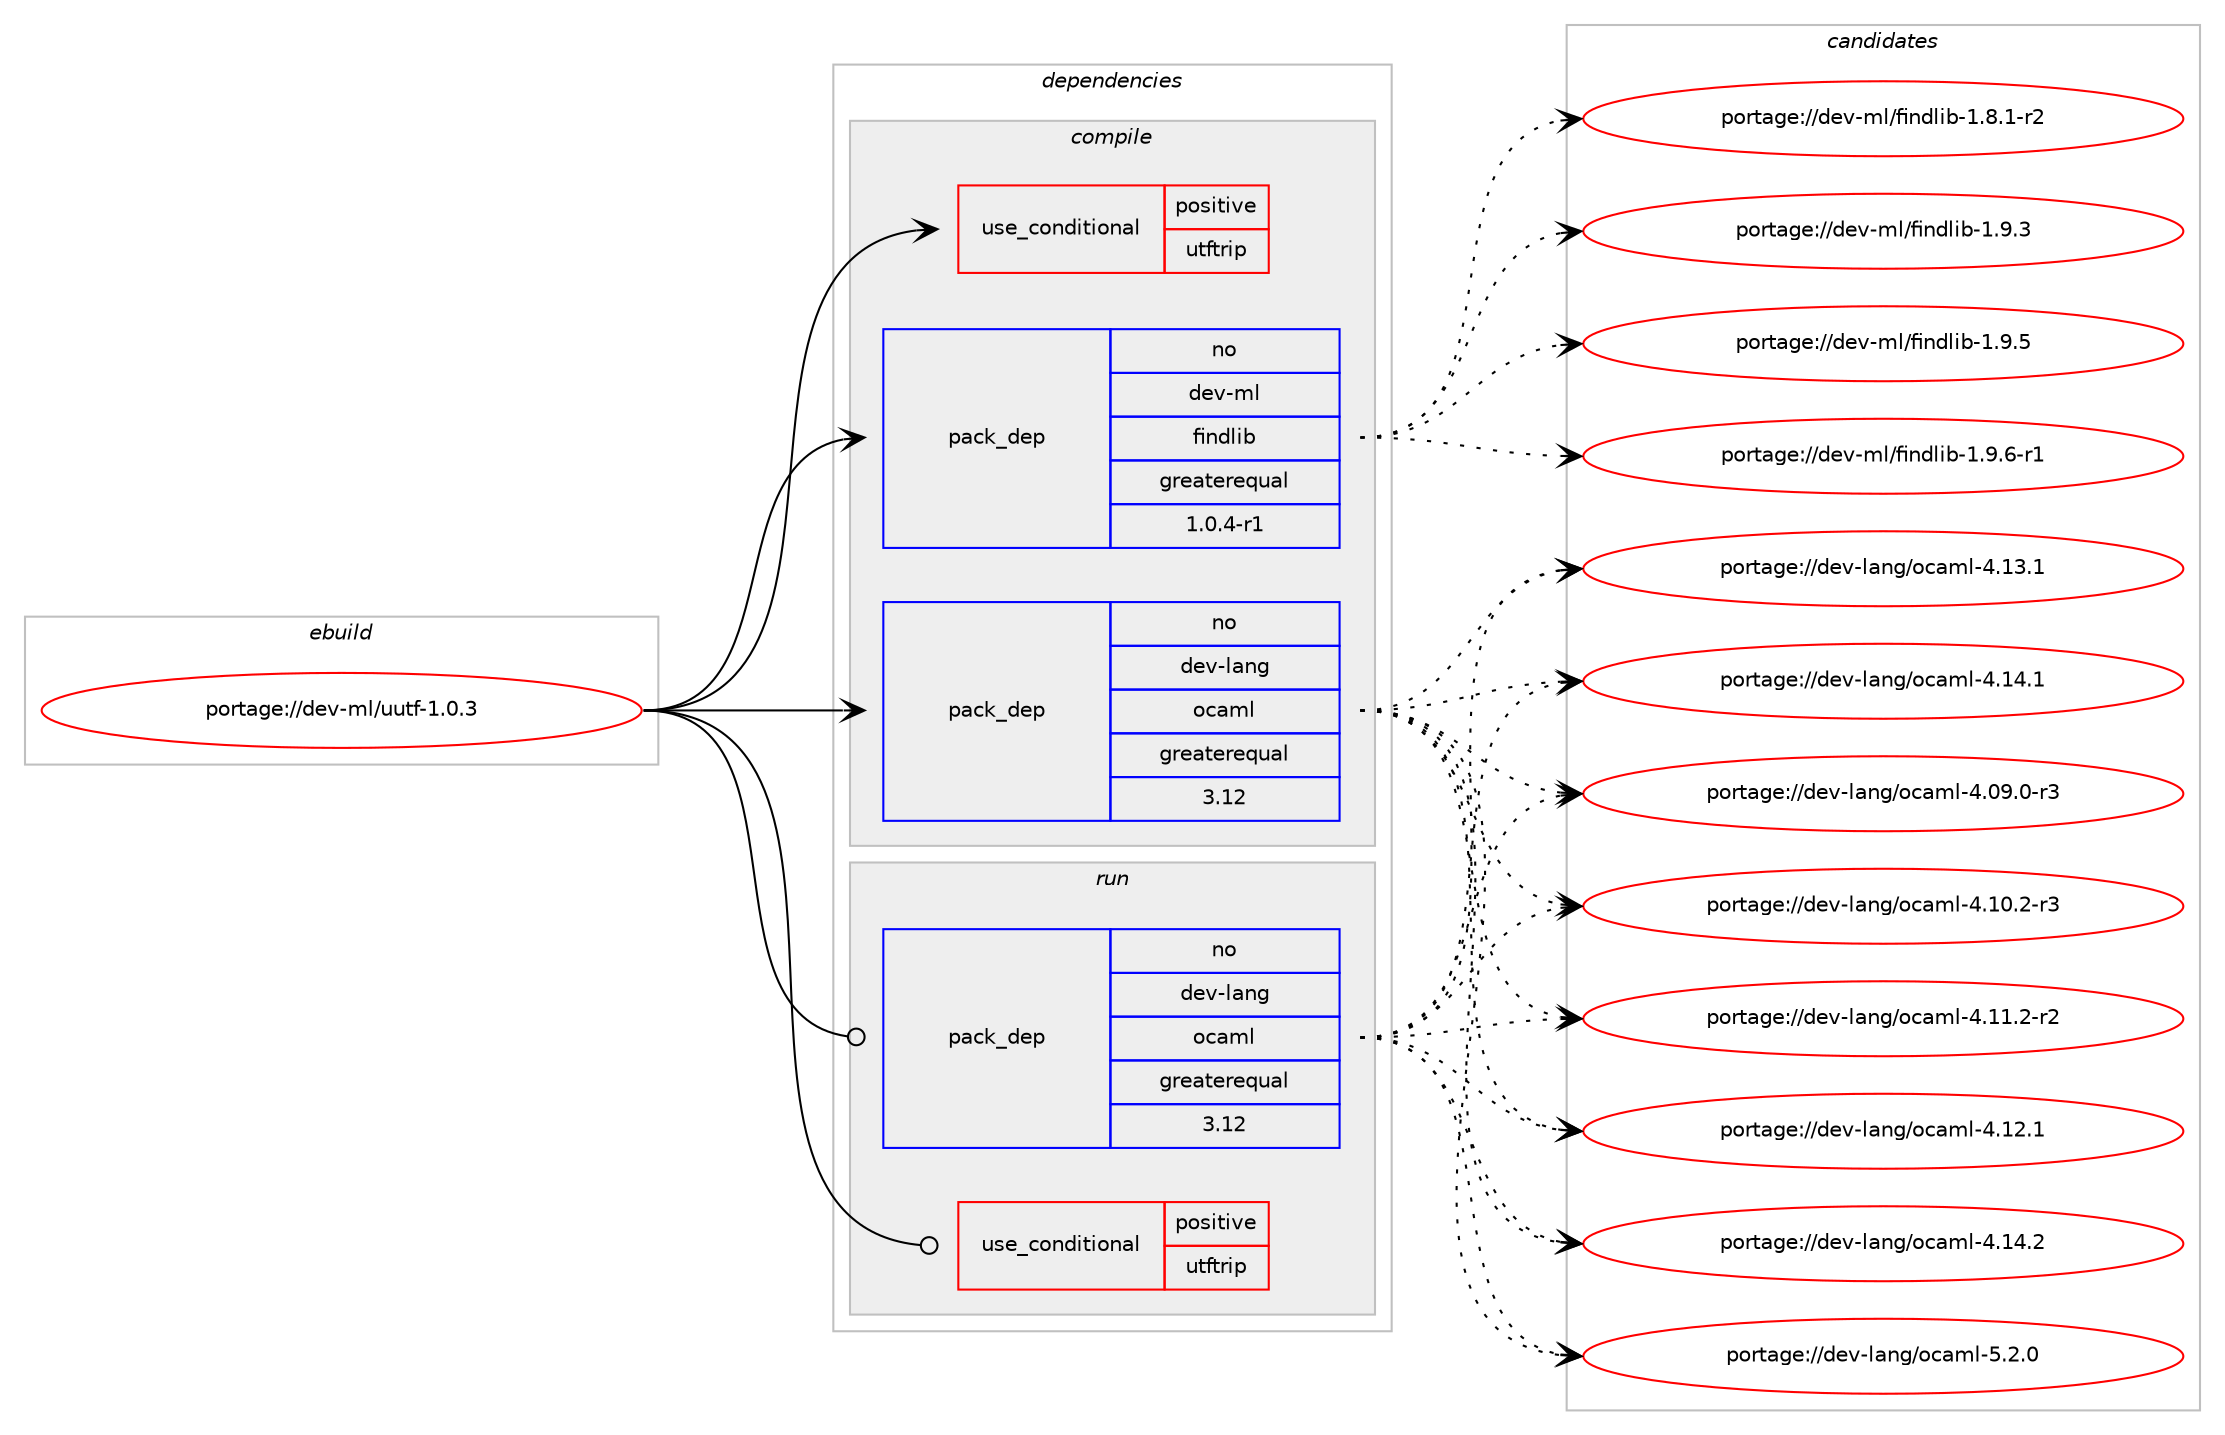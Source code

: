 digraph prolog {

# *************
# Graph options
# *************

newrank=true;
concentrate=true;
compound=true;
graph [rankdir=LR,fontname=Helvetica,fontsize=10,ranksep=1.5];#, ranksep=2.5, nodesep=0.2];
edge  [arrowhead=vee];
node  [fontname=Helvetica,fontsize=10];

# **********
# The ebuild
# **********

subgraph cluster_leftcol {
color=gray;
rank=same;
label=<<i>ebuild</i>>;
id [label="portage://dev-ml/uutf-1.0.3", color=red, width=4, href="../dev-ml/uutf-1.0.3.svg"];
}

# ****************
# The dependencies
# ****************

subgraph cluster_midcol {
color=gray;
label=<<i>dependencies</i>>;
subgraph cluster_compile {
fillcolor="#eeeeee";
style=filled;
label=<<i>compile</i>>;
subgraph cond28885 {
dependency62851 [label=<<TABLE BORDER="0" CELLBORDER="1" CELLSPACING="0" CELLPADDING="4"><TR><TD ROWSPAN="3" CELLPADDING="10">use_conditional</TD></TR><TR><TD>positive</TD></TR><TR><TD>utftrip</TD></TR></TABLE>>, shape=none, color=red];
# *** BEGIN UNKNOWN DEPENDENCY TYPE (TODO) ***
# dependency62851 -> package_dependency(portage://dev-ml/uutf-1.0.3,install,no,dev-ml,cmdliner,none,[,,],any_same_slot,[use(optenable(ocamlopt),none)])
# *** END UNKNOWN DEPENDENCY TYPE (TODO) ***

}
id:e -> dependency62851:w [weight=20,style="solid",arrowhead="vee"];
subgraph pack32800 {
dependency62852 [label=<<TABLE BORDER="0" CELLBORDER="1" CELLSPACING="0" CELLPADDING="4" WIDTH="220"><TR><TD ROWSPAN="6" CELLPADDING="30">pack_dep</TD></TR><TR><TD WIDTH="110">no</TD></TR><TR><TD>dev-lang</TD></TR><TR><TD>ocaml</TD></TR><TR><TD>greaterequal</TD></TR><TR><TD>3.12</TD></TR></TABLE>>, shape=none, color=blue];
}
id:e -> dependency62852:w [weight=20,style="solid",arrowhead="vee"];
subgraph pack32801 {
dependency62853 [label=<<TABLE BORDER="0" CELLBORDER="1" CELLSPACING="0" CELLPADDING="4" WIDTH="220"><TR><TD ROWSPAN="6" CELLPADDING="30">pack_dep</TD></TR><TR><TD WIDTH="110">no</TD></TR><TR><TD>dev-ml</TD></TR><TR><TD>findlib</TD></TR><TR><TD>greaterequal</TD></TR><TR><TD>1.0.4-r1</TD></TR></TABLE>>, shape=none, color=blue];
}
id:e -> dependency62853:w [weight=20,style="solid",arrowhead="vee"];
# *** BEGIN UNKNOWN DEPENDENCY TYPE (TODO) ***
# id -> package_dependency(portage://dev-ml/uutf-1.0.3,install,no,dev-ml,uchar,none,[,,],any_same_slot,[])
# *** END UNKNOWN DEPENDENCY TYPE (TODO) ***

}
subgraph cluster_compileandrun {
fillcolor="#eeeeee";
style=filled;
label=<<i>compile and run</i>>;
}
subgraph cluster_run {
fillcolor="#eeeeee";
style=filled;
label=<<i>run</i>>;
subgraph cond28886 {
dependency62854 [label=<<TABLE BORDER="0" CELLBORDER="1" CELLSPACING="0" CELLPADDING="4"><TR><TD ROWSPAN="3" CELLPADDING="10">use_conditional</TD></TR><TR><TD>positive</TD></TR><TR><TD>utftrip</TD></TR></TABLE>>, shape=none, color=red];
# *** BEGIN UNKNOWN DEPENDENCY TYPE (TODO) ***
# dependency62854 -> package_dependency(portage://dev-ml/uutf-1.0.3,run,no,dev-ml,cmdliner,none,[,,],any_same_slot,[use(optenable(ocamlopt),none)])
# *** END UNKNOWN DEPENDENCY TYPE (TODO) ***

}
id:e -> dependency62854:w [weight=20,style="solid",arrowhead="odot"];
subgraph pack32802 {
dependency62855 [label=<<TABLE BORDER="0" CELLBORDER="1" CELLSPACING="0" CELLPADDING="4" WIDTH="220"><TR><TD ROWSPAN="6" CELLPADDING="30">pack_dep</TD></TR><TR><TD WIDTH="110">no</TD></TR><TR><TD>dev-lang</TD></TR><TR><TD>ocaml</TD></TR><TR><TD>greaterequal</TD></TR><TR><TD>3.12</TD></TR></TABLE>>, shape=none, color=blue];
}
id:e -> dependency62855:w [weight=20,style="solid",arrowhead="odot"];
# *** BEGIN UNKNOWN DEPENDENCY TYPE (TODO) ***
# id -> package_dependency(portage://dev-ml/uutf-1.0.3,run,no,dev-lang,ocaml,none,[,,],any_same_slot,[use(optenable(ocamlopt),none)])
# *** END UNKNOWN DEPENDENCY TYPE (TODO) ***

# *** BEGIN UNKNOWN DEPENDENCY TYPE (TODO) ***
# id -> package_dependency(portage://dev-ml/uutf-1.0.3,run,no,dev-ml,uchar,none,[,,],any_same_slot,[])
# *** END UNKNOWN DEPENDENCY TYPE (TODO) ***

}
}

# **************
# The candidates
# **************

subgraph cluster_choices {
rank=same;
color=gray;
label=<<i>candidates</i>>;

subgraph choice32800 {
color=black;
nodesep=1;
choice1001011184510897110103471119997109108455246485746484511451 [label="portage://dev-lang/ocaml-4.09.0-r3", color=red, width=4,href="../dev-lang/ocaml-4.09.0-r3.svg"];
choice1001011184510897110103471119997109108455246494846504511451 [label="portage://dev-lang/ocaml-4.10.2-r3", color=red, width=4,href="../dev-lang/ocaml-4.10.2-r3.svg"];
choice1001011184510897110103471119997109108455246494946504511450 [label="portage://dev-lang/ocaml-4.11.2-r2", color=red, width=4,href="../dev-lang/ocaml-4.11.2-r2.svg"];
choice100101118451089711010347111999710910845524649504649 [label="portage://dev-lang/ocaml-4.12.1", color=red, width=4,href="../dev-lang/ocaml-4.12.1.svg"];
choice100101118451089711010347111999710910845524649514649 [label="portage://dev-lang/ocaml-4.13.1", color=red, width=4,href="../dev-lang/ocaml-4.13.1.svg"];
choice100101118451089711010347111999710910845524649524649 [label="portage://dev-lang/ocaml-4.14.1", color=red, width=4,href="../dev-lang/ocaml-4.14.1.svg"];
choice100101118451089711010347111999710910845524649524650 [label="portage://dev-lang/ocaml-4.14.2", color=red, width=4,href="../dev-lang/ocaml-4.14.2.svg"];
choice1001011184510897110103471119997109108455346504648 [label="portage://dev-lang/ocaml-5.2.0", color=red, width=4,href="../dev-lang/ocaml-5.2.0.svg"];
dependency62852:e -> choice1001011184510897110103471119997109108455246485746484511451:w [style=dotted,weight="100"];
dependency62852:e -> choice1001011184510897110103471119997109108455246494846504511451:w [style=dotted,weight="100"];
dependency62852:e -> choice1001011184510897110103471119997109108455246494946504511450:w [style=dotted,weight="100"];
dependency62852:e -> choice100101118451089711010347111999710910845524649504649:w [style=dotted,weight="100"];
dependency62852:e -> choice100101118451089711010347111999710910845524649514649:w [style=dotted,weight="100"];
dependency62852:e -> choice100101118451089711010347111999710910845524649524649:w [style=dotted,weight="100"];
dependency62852:e -> choice100101118451089711010347111999710910845524649524650:w [style=dotted,weight="100"];
dependency62852:e -> choice1001011184510897110103471119997109108455346504648:w [style=dotted,weight="100"];
}
subgraph choice32801 {
color=black;
nodesep=1;
choice1001011184510910847102105110100108105984549465646494511450 [label="portage://dev-ml/findlib-1.8.1-r2", color=red, width=4,href="../dev-ml/findlib-1.8.1-r2.svg"];
choice100101118451091084710210511010010810598454946574651 [label="portage://dev-ml/findlib-1.9.3", color=red, width=4,href="../dev-ml/findlib-1.9.3.svg"];
choice100101118451091084710210511010010810598454946574653 [label="portage://dev-ml/findlib-1.9.5", color=red, width=4,href="../dev-ml/findlib-1.9.5.svg"];
choice1001011184510910847102105110100108105984549465746544511449 [label="portage://dev-ml/findlib-1.9.6-r1", color=red, width=4,href="../dev-ml/findlib-1.9.6-r1.svg"];
dependency62853:e -> choice1001011184510910847102105110100108105984549465646494511450:w [style=dotted,weight="100"];
dependency62853:e -> choice100101118451091084710210511010010810598454946574651:w [style=dotted,weight="100"];
dependency62853:e -> choice100101118451091084710210511010010810598454946574653:w [style=dotted,weight="100"];
dependency62853:e -> choice1001011184510910847102105110100108105984549465746544511449:w [style=dotted,weight="100"];
}
subgraph choice32802 {
color=black;
nodesep=1;
choice1001011184510897110103471119997109108455246485746484511451 [label="portage://dev-lang/ocaml-4.09.0-r3", color=red, width=4,href="../dev-lang/ocaml-4.09.0-r3.svg"];
choice1001011184510897110103471119997109108455246494846504511451 [label="portage://dev-lang/ocaml-4.10.2-r3", color=red, width=4,href="../dev-lang/ocaml-4.10.2-r3.svg"];
choice1001011184510897110103471119997109108455246494946504511450 [label="portage://dev-lang/ocaml-4.11.2-r2", color=red, width=4,href="../dev-lang/ocaml-4.11.2-r2.svg"];
choice100101118451089711010347111999710910845524649504649 [label="portage://dev-lang/ocaml-4.12.1", color=red, width=4,href="../dev-lang/ocaml-4.12.1.svg"];
choice100101118451089711010347111999710910845524649514649 [label="portage://dev-lang/ocaml-4.13.1", color=red, width=4,href="../dev-lang/ocaml-4.13.1.svg"];
choice100101118451089711010347111999710910845524649524649 [label="portage://dev-lang/ocaml-4.14.1", color=red, width=4,href="../dev-lang/ocaml-4.14.1.svg"];
choice100101118451089711010347111999710910845524649524650 [label="portage://dev-lang/ocaml-4.14.2", color=red, width=4,href="../dev-lang/ocaml-4.14.2.svg"];
choice1001011184510897110103471119997109108455346504648 [label="portage://dev-lang/ocaml-5.2.0", color=red, width=4,href="../dev-lang/ocaml-5.2.0.svg"];
dependency62855:e -> choice1001011184510897110103471119997109108455246485746484511451:w [style=dotted,weight="100"];
dependency62855:e -> choice1001011184510897110103471119997109108455246494846504511451:w [style=dotted,weight="100"];
dependency62855:e -> choice1001011184510897110103471119997109108455246494946504511450:w [style=dotted,weight="100"];
dependency62855:e -> choice100101118451089711010347111999710910845524649504649:w [style=dotted,weight="100"];
dependency62855:e -> choice100101118451089711010347111999710910845524649514649:w [style=dotted,weight="100"];
dependency62855:e -> choice100101118451089711010347111999710910845524649524649:w [style=dotted,weight="100"];
dependency62855:e -> choice100101118451089711010347111999710910845524649524650:w [style=dotted,weight="100"];
dependency62855:e -> choice1001011184510897110103471119997109108455346504648:w [style=dotted,weight="100"];
}
}

}
